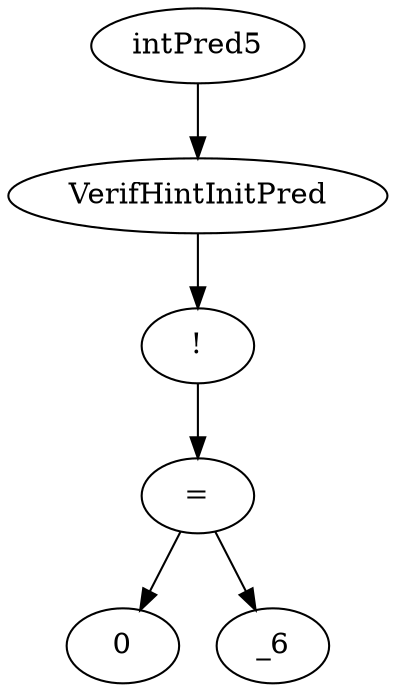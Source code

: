 digraph dag {
0 [label="intPred5"];
1 [label="VerifHintInitPred"];
2 [label="!"];
3 [label="="];
4 [label="0"];
5 [label="_6"];
"0" -> "1"[label=""]
"1" -> "2"[label=""]
"2" -> "3"[label=""]
"3" -> "5"[label=""]
"3" -> "4"[label=""]
}
